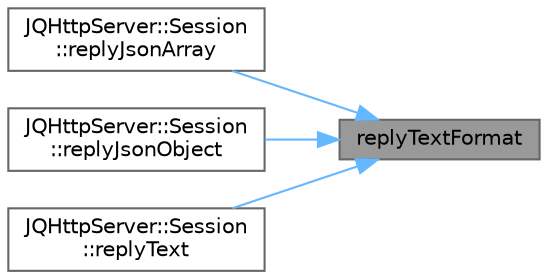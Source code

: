 digraph "replyTextFormat"
{
 // LATEX_PDF_SIZE
  bgcolor="transparent";
  edge [fontname=Helvetica,fontsize=10,labelfontname=Helvetica,labelfontsize=10];
  node [fontname=Helvetica,fontsize=10,shape=box,height=0.2,width=0.4];
  rankdir="RL";
  Node1 [id="Node000001",label="replyTextFormat",height=0.2,width=0.4,color="gray40", fillcolor="grey60", style="filled", fontcolor="black",tooltip=" "];
  Node1 -> Node2 [id="edge1_Node000001_Node000002",dir="back",color="steelblue1",style="solid",tooltip=" "];
  Node2 [id="Node000002",label="JQHttpServer::Session\l::replyJsonArray",height=0.2,width=0.4,color="grey40", fillcolor="white", style="filled",URL="$class_j_q_http_server_1_1_session.html#a62da9c8166f0c8d15c026de626a4ae59",tooltip="回复 JSON 数组。"];
  Node1 -> Node3 [id="edge2_Node000001_Node000003",dir="back",color="steelblue1",style="solid",tooltip=" "];
  Node3 [id="Node000003",label="JQHttpServer::Session\l::replyJsonObject",height=0.2,width=0.4,color="grey40", fillcolor="white", style="filled",URL="$class_j_q_http_server_1_1_session.html#ae4f0165ef14bc80292ff14837e41c651",tooltip="回复 JSON 对象。"];
  Node1 -> Node4 [id="edge3_Node000001_Node000004",dir="back",color="steelblue1",style="solid",tooltip=" "];
  Node4 [id="Node000004",label="JQHttpServer::Session\l::replyText",height=0.2,width=0.4,color="grey40", fillcolor="white", style="filled",URL="$class_j_q_http_server_1_1_session.html#a1f0c9bd2e758262ee81be0065a4356de",tooltip="回复文本。"];
}
